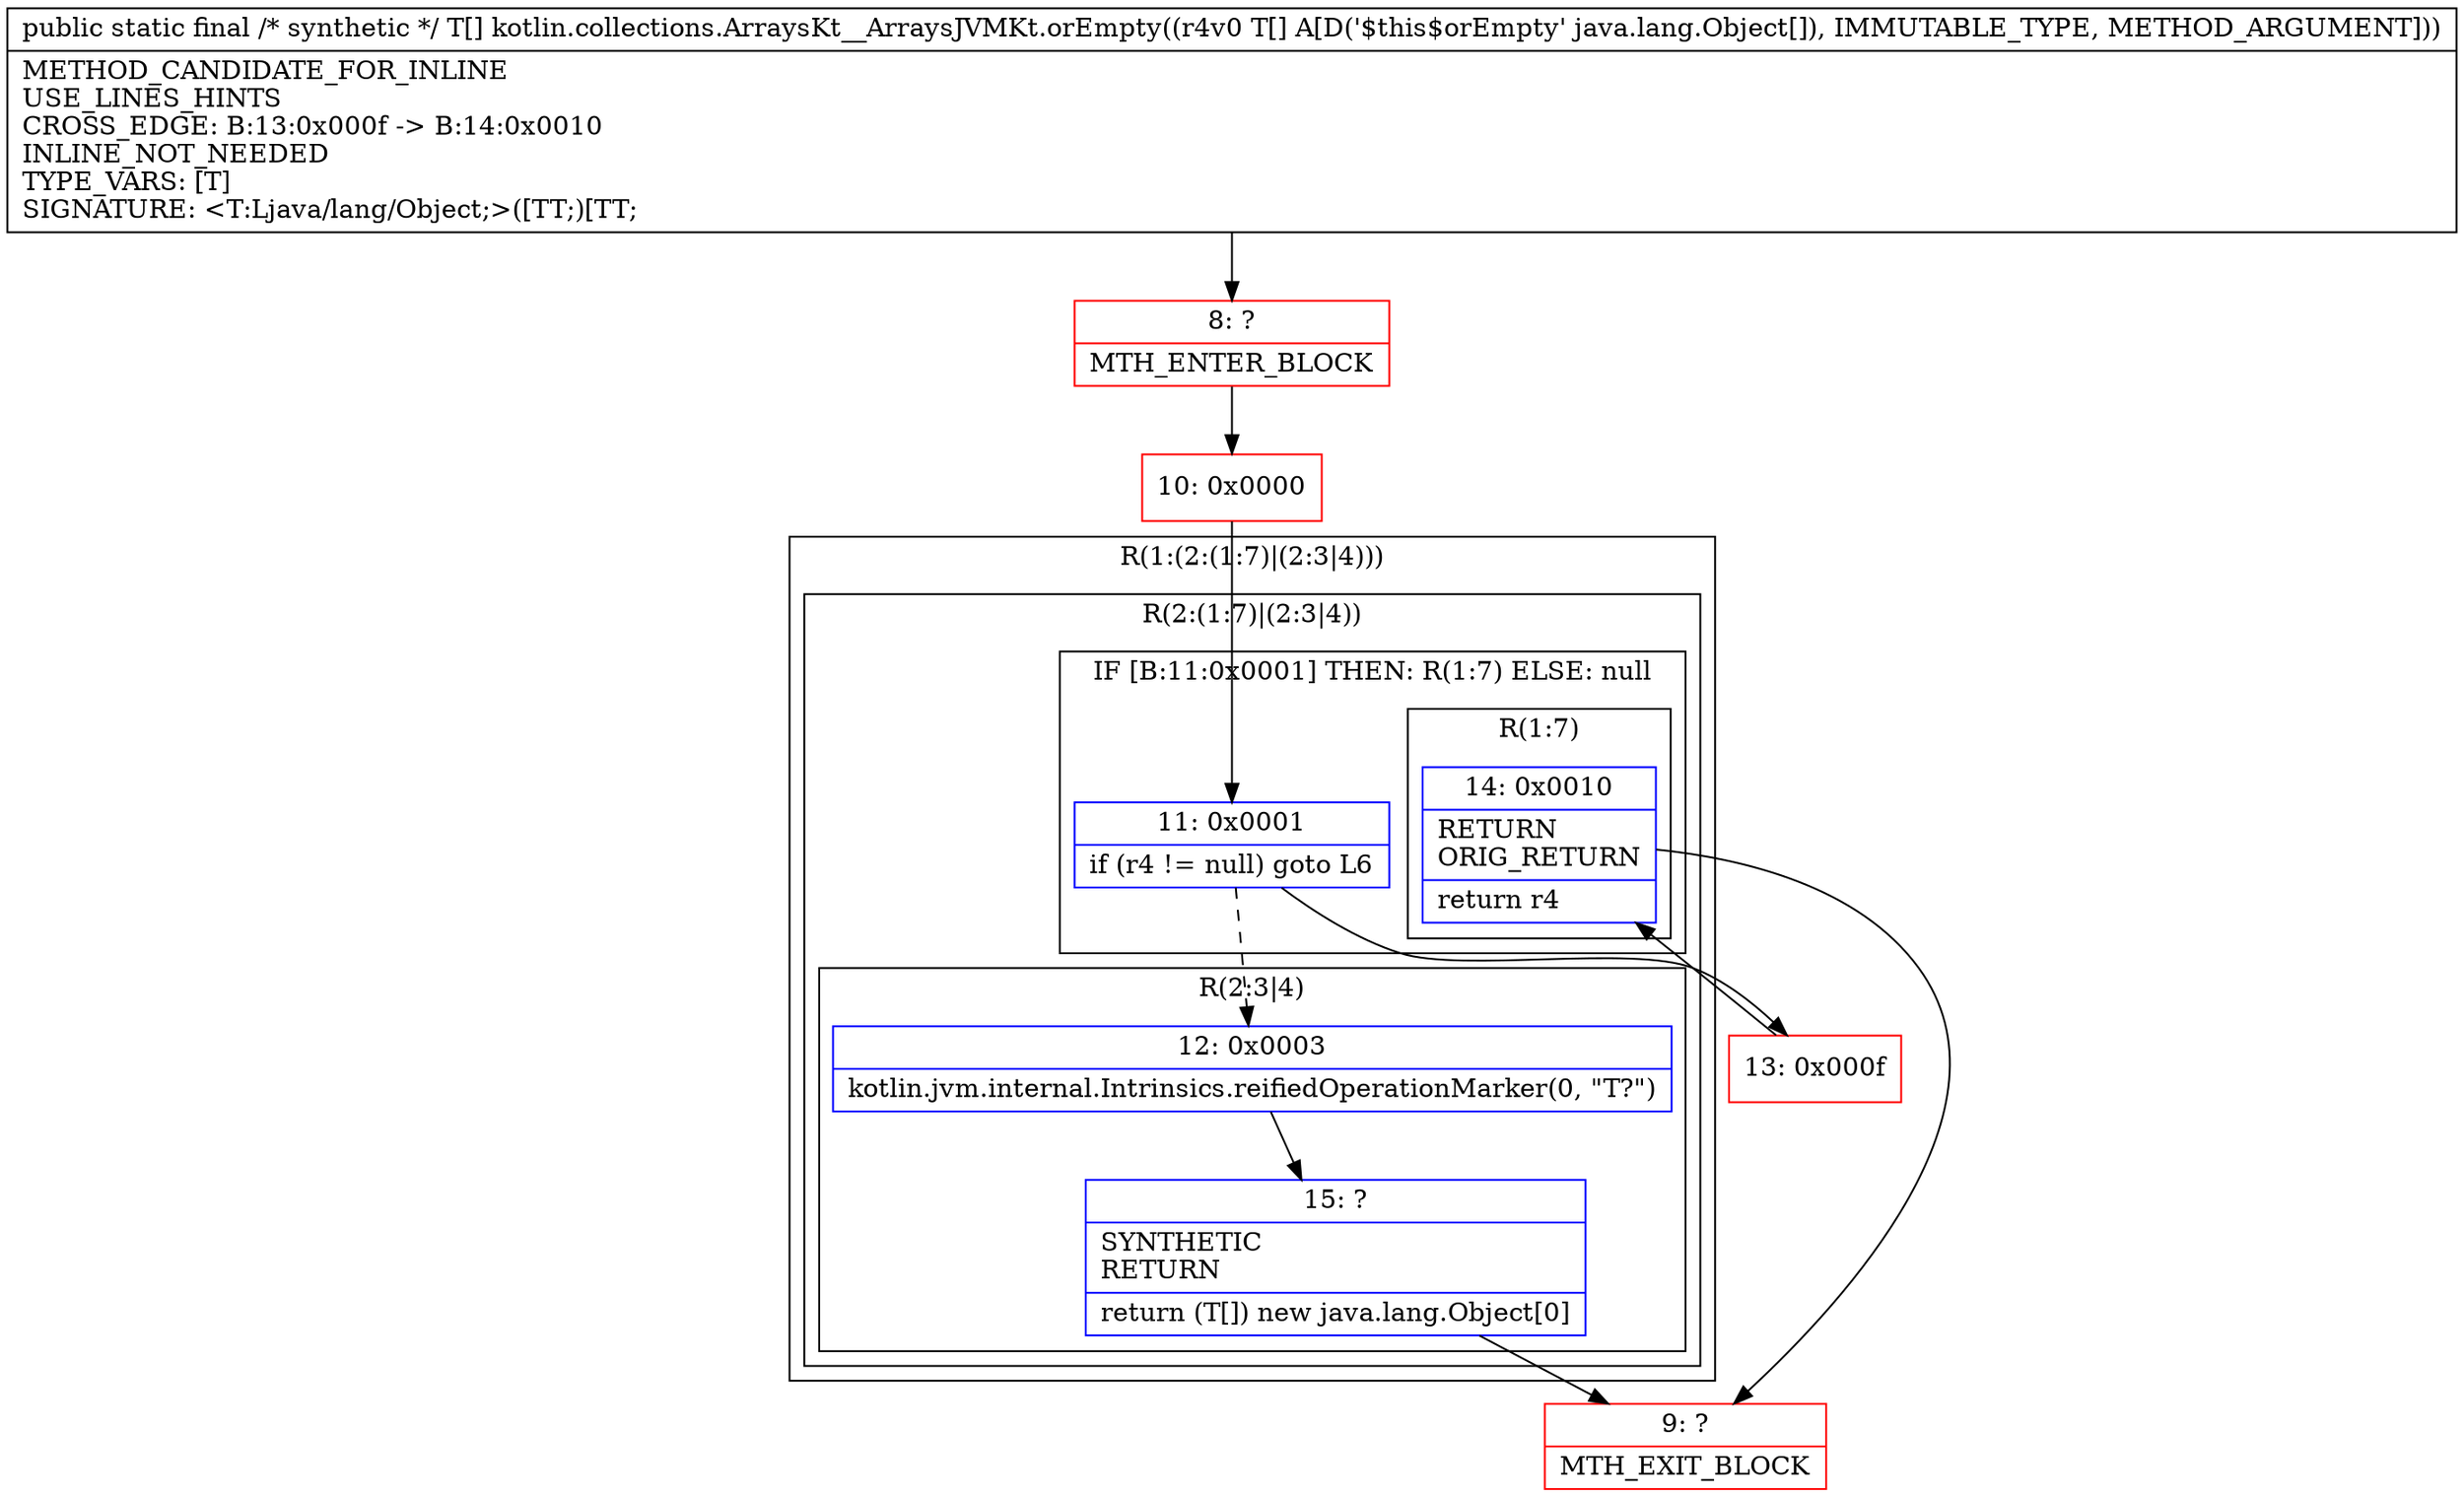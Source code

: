 digraph "CFG forkotlin.collections.ArraysKt__ArraysJVMKt.orEmpty([Ljava\/lang\/Object;)[Ljava\/lang\/Object;" {
subgraph cluster_Region_1725598713 {
label = "R(1:(2:(1:7)|(2:3|4)))";
node [shape=record,color=blue];
subgraph cluster_Region_1930950226 {
label = "R(2:(1:7)|(2:3|4))";
node [shape=record,color=blue];
subgraph cluster_IfRegion_1078319833 {
label = "IF [B:11:0x0001] THEN: R(1:7) ELSE: null";
node [shape=record,color=blue];
Node_11 [shape=record,label="{11\:\ 0x0001|if (r4 != null) goto L6\l}"];
subgraph cluster_Region_682854145 {
label = "R(1:7)";
node [shape=record,color=blue];
Node_14 [shape=record,label="{14\:\ 0x0010|RETURN\lORIG_RETURN\l|return r4\l}"];
}
}
subgraph cluster_Region_444875949 {
label = "R(2:3|4)";
node [shape=record,color=blue];
Node_12 [shape=record,label="{12\:\ 0x0003|kotlin.jvm.internal.Intrinsics.reifiedOperationMarker(0, \"T?\")\l}"];
Node_15 [shape=record,label="{15\:\ ?|SYNTHETIC\lRETURN\l|return (T[]) new java.lang.Object[0]\l}"];
}
}
}
Node_8 [shape=record,color=red,label="{8\:\ ?|MTH_ENTER_BLOCK\l}"];
Node_10 [shape=record,color=red,label="{10\:\ 0x0000}"];
Node_9 [shape=record,color=red,label="{9\:\ ?|MTH_EXIT_BLOCK\l}"];
Node_13 [shape=record,color=red,label="{13\:\ 0x000f}"];
MethodNode[shape=record,label="{public static final \/* synthetic *\/ T[] kotlin.collections.ArraysKt__ArraysJVMKt.orEmpty((r4v0 T[] A[D('$this$orEmpty' java.lang.Object[]), IMMUTABLE_TYPE, METHOD_ARGUMENT]))  | METHOD_CANDIDATE_FOR_INLINE\lUSE_LINES_HINTS\lCROSS_EDGE: B:13:0x000f \-\> B:14:0x0010\lINLINE_NOT_NEEDED\lTYPE_VARS: [T]\lSIGNATURE: \<T:Ljava\/lang\/Object;\>([TT;)[TT;\l}"];
MethodNode -> Node_8;Node_11 -> Node_12[style=dashed];
Node_11 -> Node_13;
Node_14 -> Node_9;
Node_12 -> Node_15;
Node_15 -> Node_9;
Node_8 -> Node_10;
Node_10 -> Node_11;
Node_13 -> Node_14;
}

